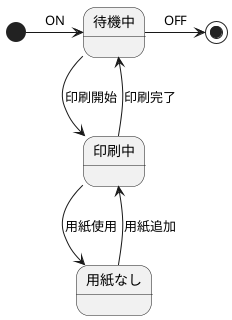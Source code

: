 @startuml 6-1

[*] -right-> 待機中: ON
待機中--> 印刷中: 印刷開始
印刷中--> 用紙なし: 用紙使用
用紙なし --> 印刷中: 用紙追加
印刷中 --> 待機中: 印刷完了
待機中 -right-> [*]: OFF

@enduml